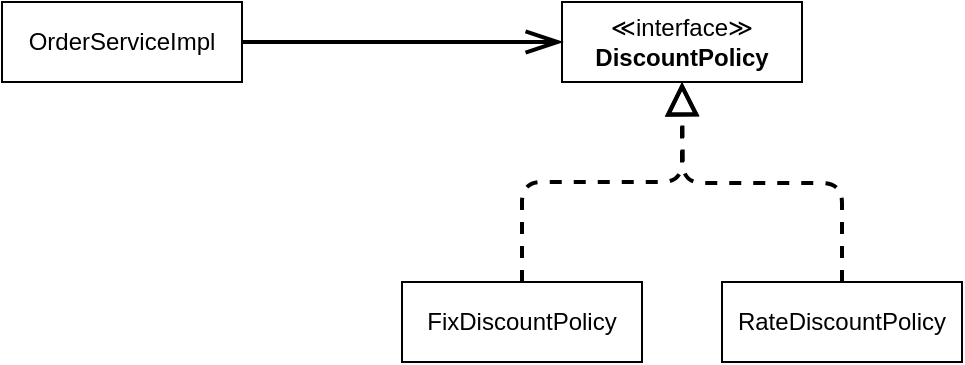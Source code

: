 <mxfile version="13.10.1" type="github">
  <diagram id="u2slVhVgmf08d2AswuaU" name="Page-1">
    <mxGraphModel dx="670" dy="676" grid="1" gridSize="10" guides="1" tooltips="1" connect="1" arrows="1" fold="1" page="1" pageScale="1" pageWidth="827" pageHeight="1169" math="0" shadow="0">
      <root>
        <mxCell id="0" />
        <mxCell id="1" parent="0" />
        <mxCell id="nfERtv76GZ-cldxSou6v-1" value="OrderServiceImpl" style="rounded=0;whiteSpace=wrap;html=1;" vertex="1" parent="1">
          <mxGeometry x="80" y="40" width="120" height="40" as="geometry" />
        </mxCell>
        <mxCell id="nfERtv76GZ-cldxSou6v-2" value="≪interface≫&lt;br&gt;&lt;b&gt;DiscountPolicy&lt;/b&gt;" style="rounded=0;whiteSpace=wrap;html=1;" vertex="1" parent="1">
          <mxGeometry x="360" y="40" width="120" height="40" as="geometry" />
        </mxCell>
        <mxCell id="nfERtv76GZ-cldxSou6v-3" value="" style="endArrow=openThin;html=1;exitX=1;exitY=0.5;exitDx=0;exitDy=0;entryX=0;entryY=0.5;entryDx=0;entryDy=0;startArrow=none;startFill=0;endSize=14;targetPerimeterSpacing=0;endFill=0;jumpSize=6;strokeWidth=2;" edge="1" parent="1" source="nfERtv76GZ-cldxSou6v-1" target="nfERtv76GZ-cldxSou6v-2">
          <mxGeometry width="50" height="50" relative="1" as="geometry">
            <mxPoint x="200" y="370" as="sourcePoint" />
            <mxPoint x="250" y="320" as="targetPoint" />
          </mxGeometry>
        </mxCell>
        <mxCell id="nfERtv76GZ-cldxSou6v-6" value="FixDiscountPolicy" style="rounded=0;whiteSpace=wrap;html=1;" vertex="1" parent="1">
          <mxGeometry x="280" y="180" width="120" height="40" as="geometry" />
        </mxCell>
        <mxCell id="nfERtv76GZ-cldxSou6v-7" value="RateDiscountPolicy" style="rounded=0;whiteSpace=wrap;html=1;" vertex="1" parent="1">
          <mxGeometry x="440" y="180" width="120" height="40" as="geometry" />
        </mxCell>
        <mxCell id="nfERtv76GZ-cldxSou6v-8" value="" style="endArrow=block;html=1;entryX=0.5;entryY=1;entryDx=0;entryDy=0;exitX=0.5;exitY=0;exitDx=0;exitDy=0;edgeStyle=orthogonalEdgeStyle;dashed=1;endFill=0;endSize=12;strokeWidth=2;" edge="1" parent="1" source="nfERtv76GZ-cldxSou6v-6" target="nfERtv76GZ-cldxSou6v-2">
          <mxGeometry width="50" height="50" relative="1" as="geometry">
            <mxPoint x="200" y="360" as="sourcePoint" />
            <mxPoint x="250" y="310" as="targetPoint" />
          </mxGeometry>
        </mxCell>
        <mxCell id="nfERtv76GZ-cldxSou6v-10" value="" style="endArrow=block;html=1;exitX=0.5;exitY=0;exitDx=0;exitDy=0;edgeStyle=orthogonalEdgeStyle;dashed=1;endFill=0;endSize=12;strokeWidth=2;" edge="1" parent="1" source="nfERtv76GZ-cldxSou6v-7">
          <mxGeometry width="50" height="50" relative="1" as="geometry">
            <mxPoint x="290" y="400" as="sourcePoint" />
            <mxPoint x="420" y="80" as="targetPoint" />
          </mxGeometry>
        </mxCell>
      </root>
    </mxGraphModel>
  </diagram>
</mxfile>
